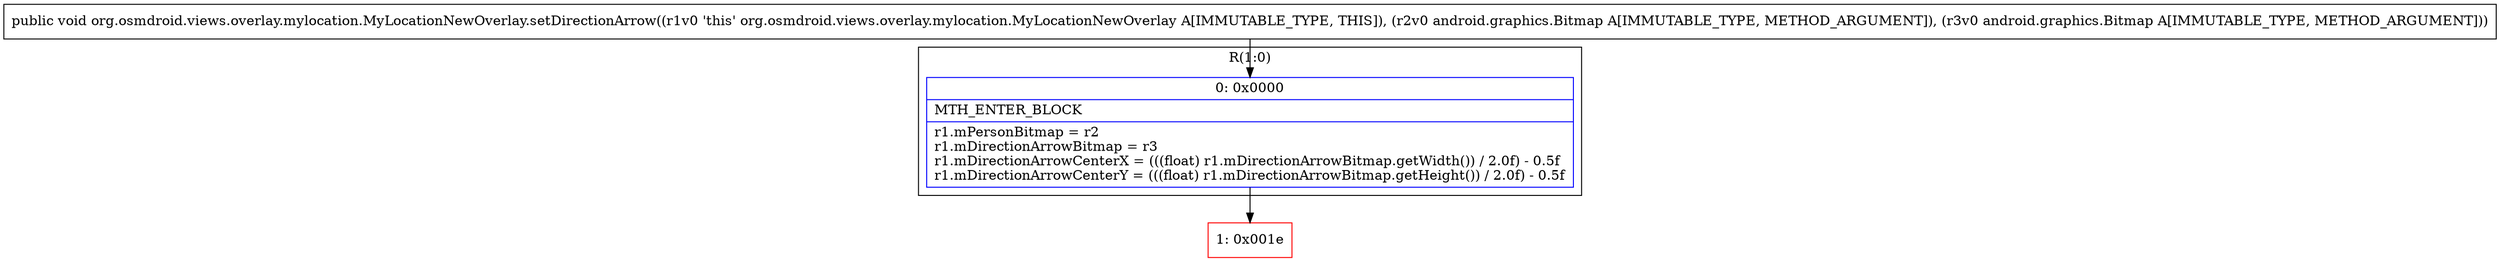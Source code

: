 digraph "CFG fororg.osmdroid.views.overlay.mylocation.MyLocationNewOverlay.setDirectionArrow(Landroid\/graphics\/Bitmap;Landroid\/graphics\/Bitmap;)V" {
subgraph cluster_Region_1170311146 {
label = "R(1:0)";
node [shape=record,color=blue];
Node_0 [shape=record,label="{0\:\ 0x0000|MTH_ENTER_BLOCK\l|r1.mPersonBitmap = r2\lr1.mDirectionArrowBitmap = r3\lr1.mDirectionArrowCenterX = (((float) r1.mDirectionArrowBitmap.getWidth()) \/ 2.0f) \- 0.5f\lr1.mDirectionArrowCenterY = (((float) r1.mDirectionArrowBitmap.getHeight()) \/ 2.0f) \- 0.5f\l}"];
}
Node_1 [shape=record,color=red,label="{1\:\ 0x001e}"];
MethodNode[shape=record,label="{public void org.osmdroid.views.overlay.mylocation.MyLocationNewOverlay.setDirectionArrow((r1v0 'this' org.osmdroid.views.overlay.mylocation.MyLocationNewOverlay A[IMMUTABLE_TYPE, THIS]), (r2v0 android.graphics.Bitmap A[IMMUTABLE_TYPE, METHOD_ARGUMENT]), (r3v0 android.graphics.Bitmap A[IMMUTABLE_TYPE, METHOD_ARGUMENT])) }"];
MethodNode -> Node_0;
Node_0 -> Node_1;
}

